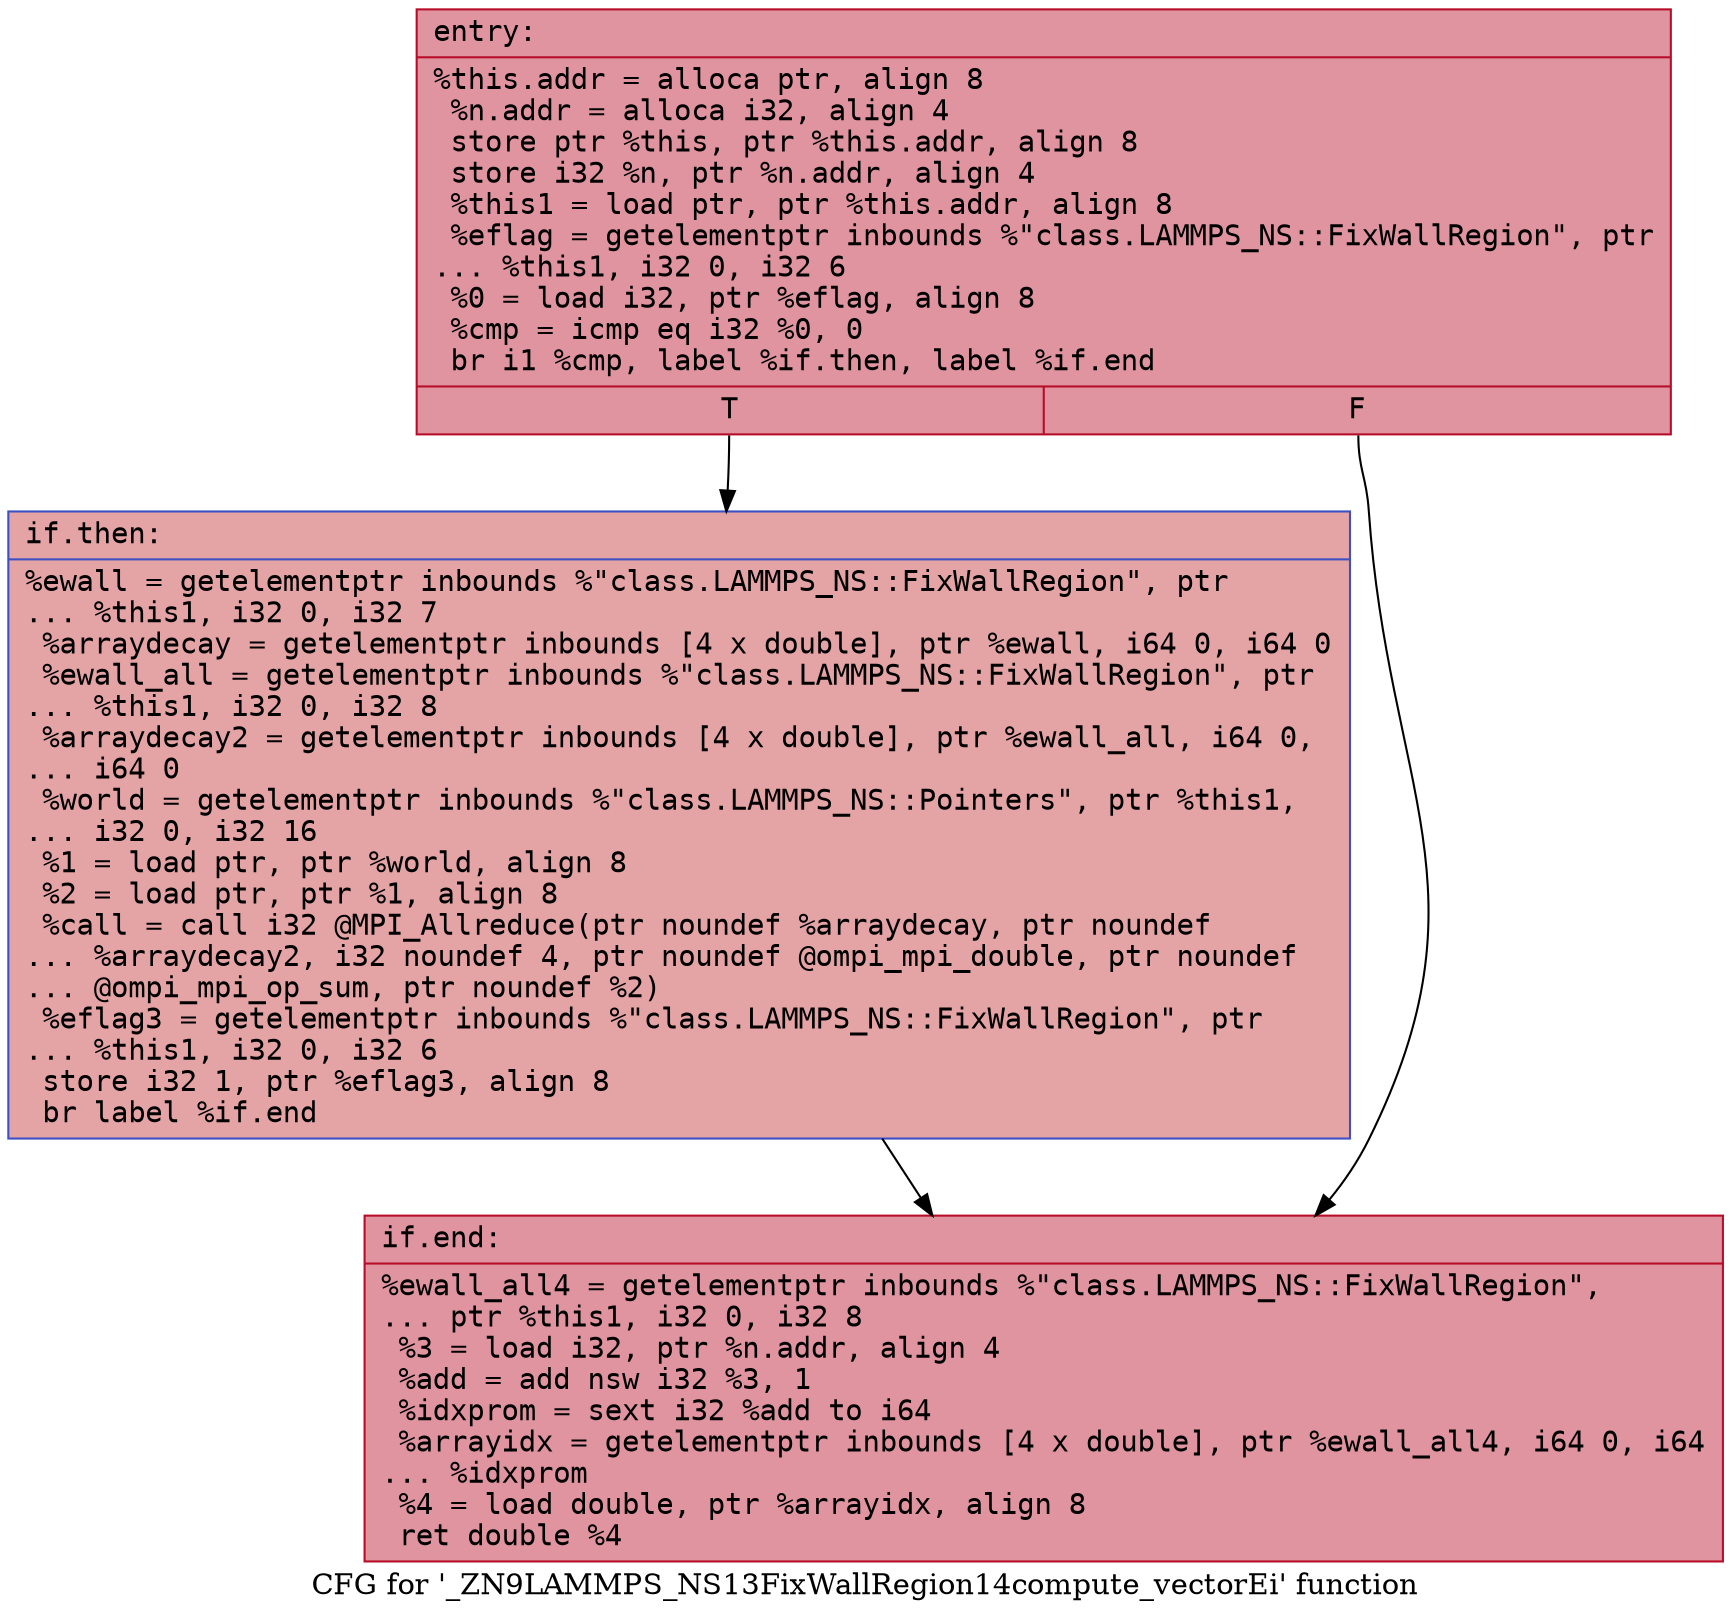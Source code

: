 digraph "CFG for '_ZN9LAMMPS_NS13FixWallRegion14compute_vectorEi' function" {
	label="CFG for '_ZN9LAMMPS_NS13FixWallRegion14compute_vectorEi' function";

	Node0x5591c773a100 [shape=record,color="#b70d28ff", style=filled, fillcolor="#b70d2870" fontname="Courier",label="{entry:\l|  %this.addr = alloca ptr, align 8\l  %n.addr = alloca i32, align 4\l  store ptr %this, ptr %this.addr, align 8\l  store i32 %n, ptr %n.addr, align 4\l  %this1 = load ptr, ptr %this.addr, align 8\l  %eflag = getelementptr inbounds %\"class.LAMMPS_NS::FixWallRegion\", ptr\l... %this1, i32 0, i32 6\l  %0 = load i32, ptr %eflag, align 8\l  %cmp = icmp eq i32 %0, 0\l  br i1 %cmp, label %if.then, label %if.end\l|{<s0>T|<s1>F}}"];
	Node0x5591c773a100:s0 -> Node0x5591c773a5f0[tooltip="entry -> if.then\nProbability 37.50%" ];
	Node0x5591c773a100:s1 -> Node0x5591c773a660[tooltip="entry -> if.end\nProbability 62.50%" ];
	Node0x5591c773a5f0 [shape=record,color="#3d50c3ff", style=filled, fillcolor="#c32e3170" fontname="Courier",label="{if.then:\l|  %ewall = getelementptr inbounds %\"class.LAMMPS_NS::FixWallRegion\", ptr\l... %this1, i32 0, i32 7\l  %arraydecay = getelementptr inbounds [4 x double], ptr %ewall, i64 0, i64 0\l  %ewall_all = getelementptr inbounds %\"class.LAMMPS_NS::FixWallRegion\", ptr\l... %this1, i32 0, i32 8\l  %arraydecay2 = getelementptr inbounds [4 x double], ptr %ewall_all, i64 0,\l... i64 0\l  %world = getelementptr inbounds %\"class.LAMMPS_NS::Pointers\", ptr %this1,\l... i32 0, i32 16\l  %1 = load ptr, ptr %world, align 8\l  %2 = load ptr, ptr %1, align 8\l  %call = call i32 @MPI_Allreduce(ptr noundef %arraydecay, ptr noundef\l... %arraydecay2, i32 noundef 4, ptr noundef @ompi_mpi_double, ptr noundef\l... @ompi_mpi_op_sum, ptr noundef %2)\l  %eflag3 = getelementptr inbounds %\"class.LAMMPS_NS::FixWallRegion\", ptr\l... %this1, i32 0, i32 6\l  store i32 1, ptr %eflag3, align 8\l  br label %if.end\l}"];
	Node0x5591c773a5f0 -> Node0x5591c773a660[tooltip="if.then -> if.end\nProbability 100.00%" ];
	Node0x5591c773a660 [shape=record,color="#b70d28ff", style=filled, fillcolor="#b70d2870" fontname="Courier",label="{if.end:\l|  %ewall_all4 = getelementptr inbounds %\"class.LAMMPS_NS::FixWallRegion\",\l... ptr %this1, i32 0, i32 8\l  %3 = load i32, ptr %n.addr, align 4\l  %add = add nsw i32 %3, 1\l  %idxprom = sext i32 %add to i64\l  %arrayidx = getelementptr inbounds [4 x double], ptr %ewall_all4, i64 0, i64\l... %idxprom\l  %4 = load double, ptr %arrayidx, align 8\l  ret double %4\l}"];
}
